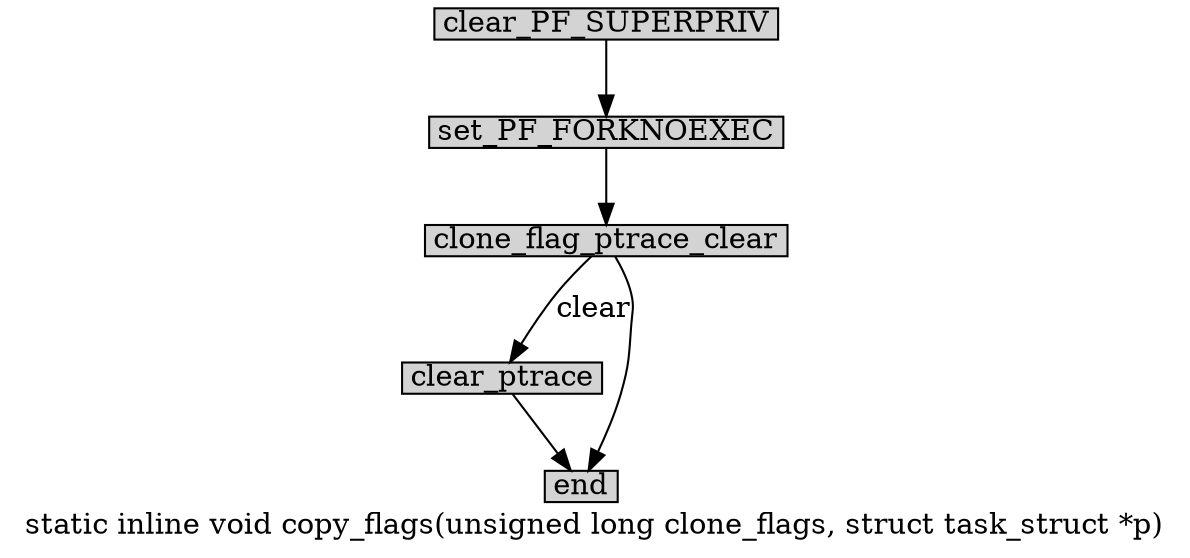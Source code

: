digraph copy_flags{
        label="static inline void copy_flags(unsigned long clone_flags, struct task_struct *p)";
        size="10,18";
        ratio=filled;
        
		node[style=filled, shape = box, margin="0.05,0.005",height="0.1",width="0.1"];

		clear_PF_SUPERPRIV -> set_PF_FORKNOEXEC; 
		set_PF_FORKNOEXEC -> clone_flag_ptrace_clear;
		clone_flag_ptrace_clear -> clear_ptrace[label="clear"];
		clone_flag_ptrace_clear -> end;
		clear_ptrace -> end;
		}
